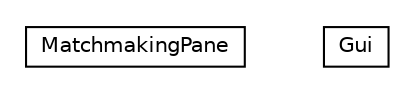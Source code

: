 #!/usr/local/bin/dot
#
# Class diagram 
# Generated by UMLGraph version R5_6-24-gf6e263 (http://www.umlgraph.org/)
#

digraph G {
	edge [fontname="Helvetica",fontsize=10,labelfontname="Helvetica",labelfontsize=10];
	node [fontname="Helvetica",fontsize=10,shape=plaintext];
	nodesep=0.25;
	ranksep=0.5;
	// org.universAAL.tools.logmonitor.service_bus_matching.gui.MatchmakingPane
	c1314372 [label=<<table title="org.universAAL.tools.logmonitor.service_bus_matching.gui.MatchmakingPane" border="0" cellborder="1" cellspacing="0" cellpadding="2" port="p" href="./MatchmakingPane.html">
		<tr><td><table border="0" cellspacing="0" cellpadding="1">
<tr><td align="center" balign="center"> MatchmakingPane </td></tr>
		</table></td></tr>
		</table>>, URL="./MatchmakingPane.html", fontname="Helvetica", fontcolor="black", fontsize=10.0];
	// org.universAAL.tools.logmonitor.service_bus_matching.gui.Gui
	c1314373 [label=<<table title="org.universAAL.tools.logmonitor.service_bus_matching.gui.Gui" border="0" cellborder="1" cellspacing="0" cellpadding="2" port="p" href="./Gui.html">
		<tr><td><table border="0" cellspacing="0" cellpadding="1">
<tr><td align="center" balign="center"> Gui </td></tr>
		</table></td></tr>
		</table>>, URL="./Gui.html", fontname="Helvetica", fontcolor="black", fontsize=10.0];
}

